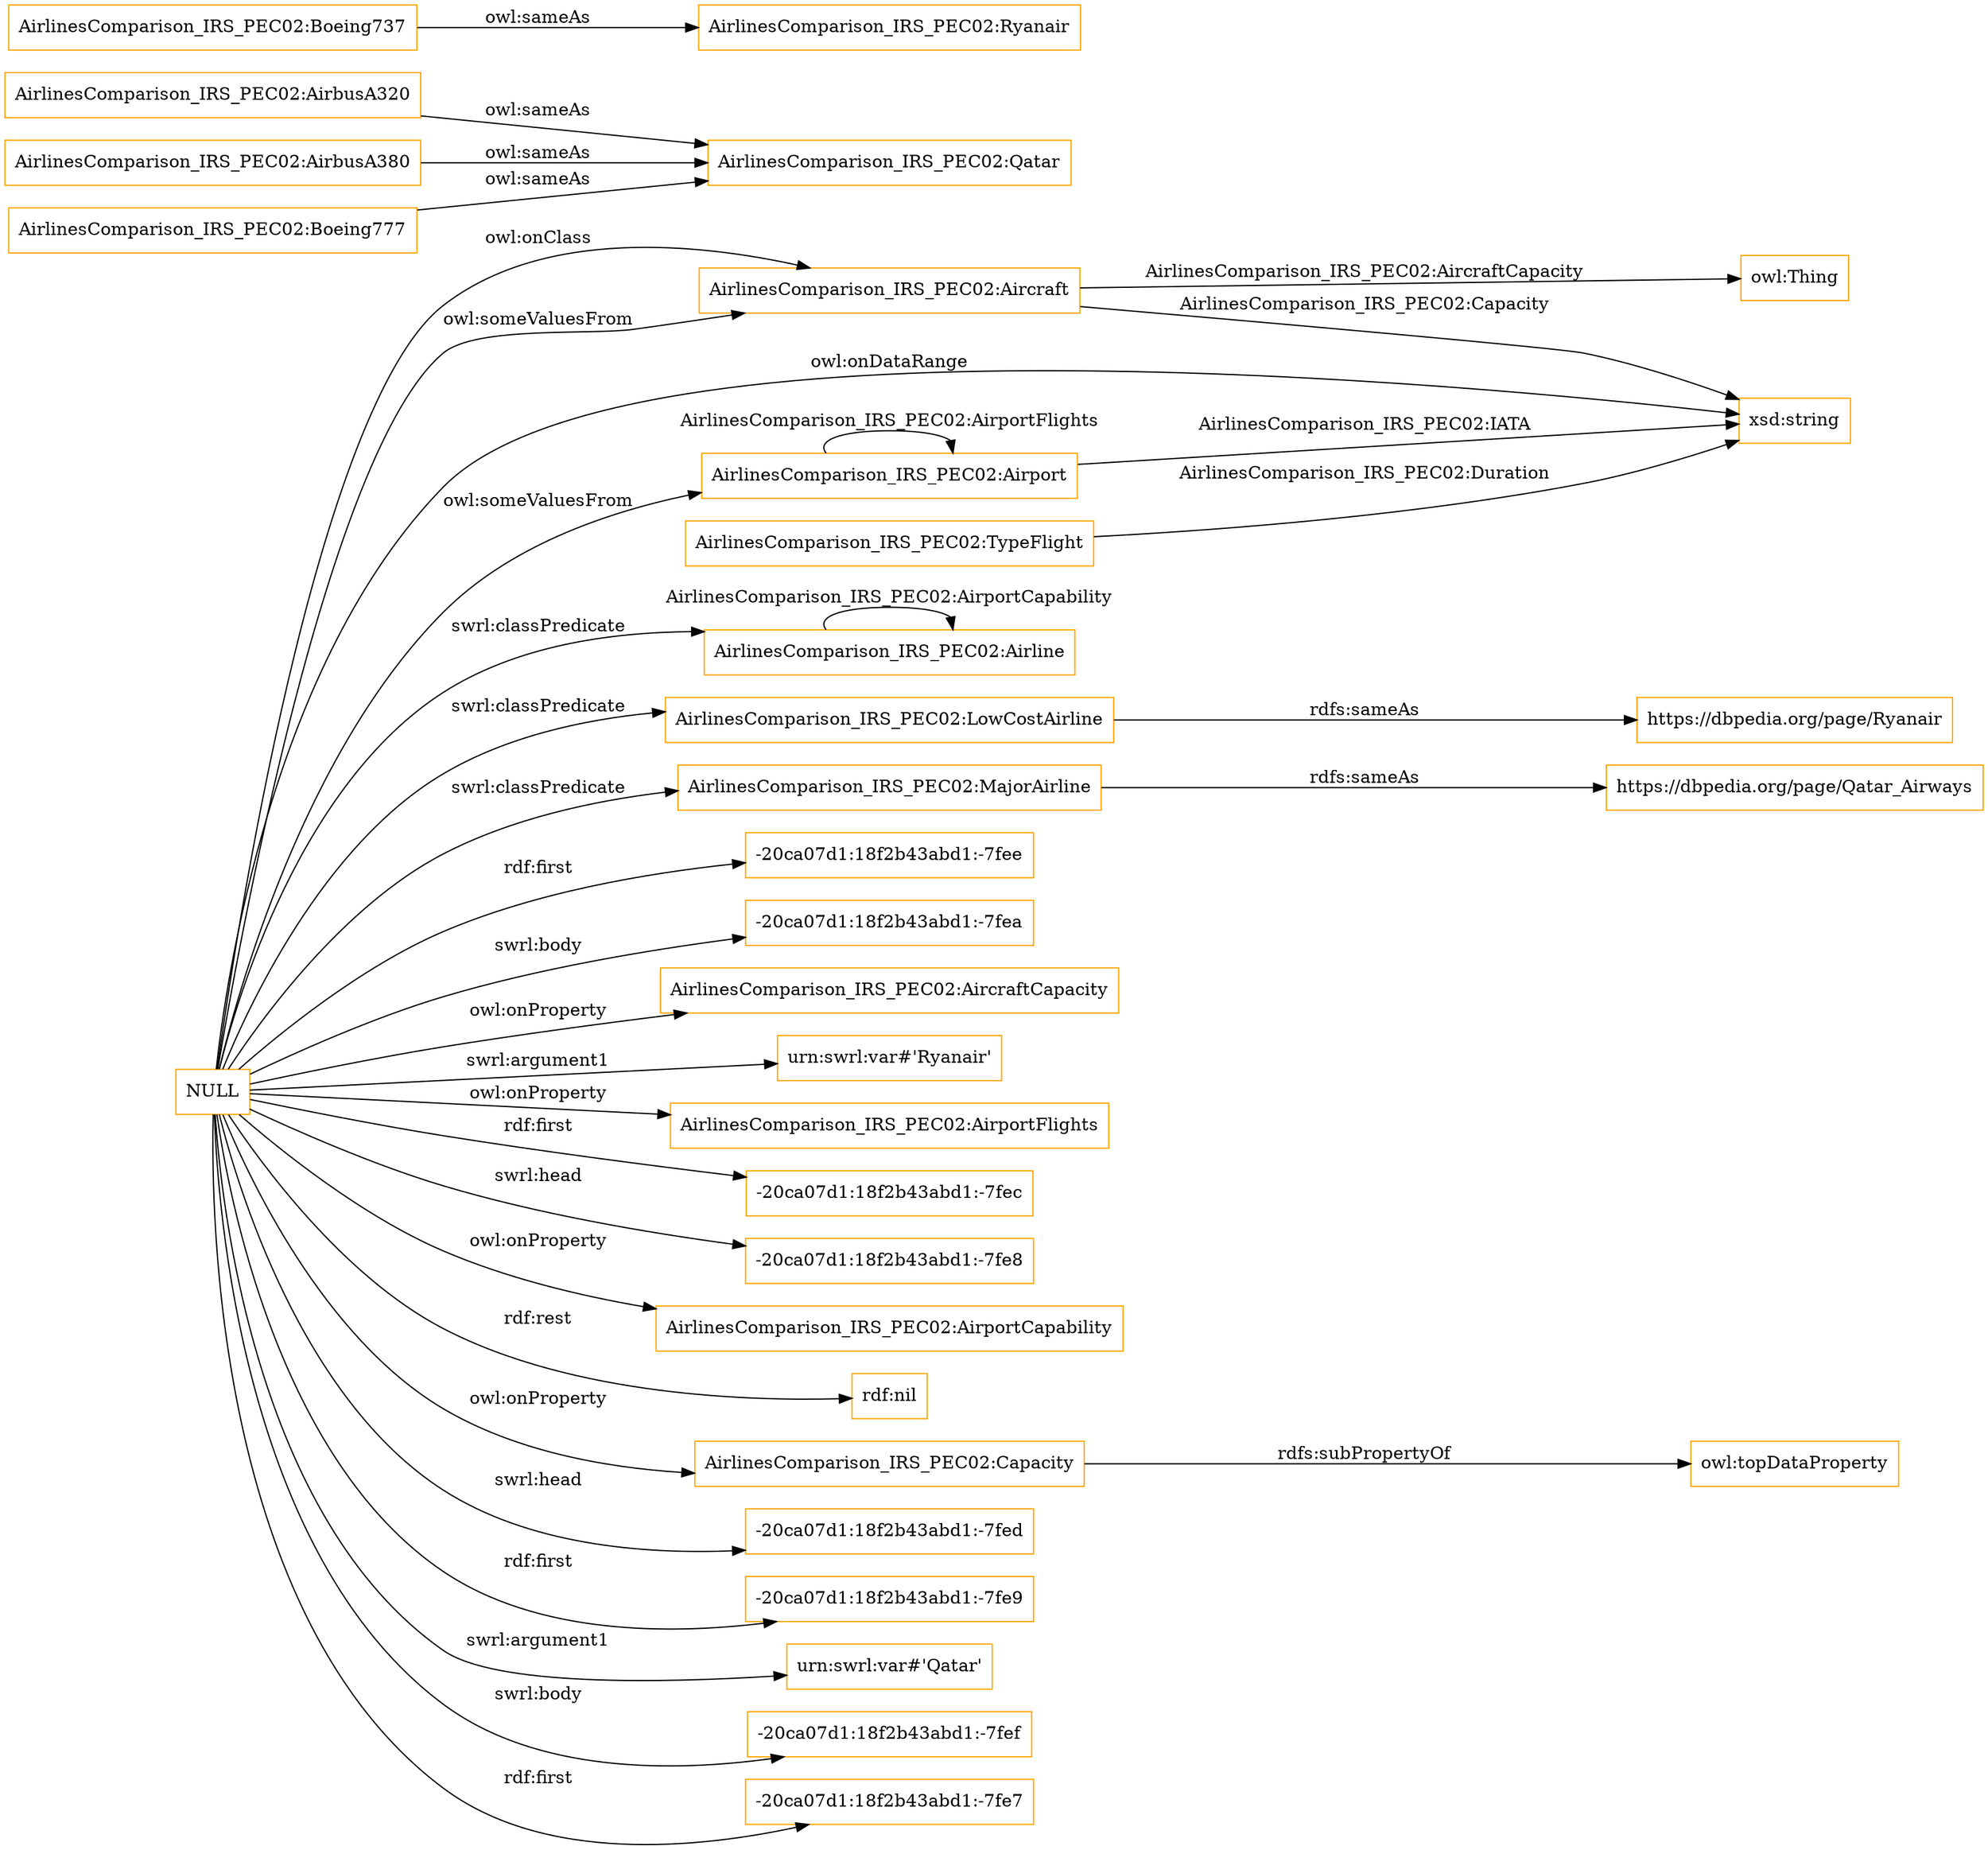 digraph ar2dtool_diagram { 
rankdir=LR;
size="1501"
node [shape = rectangle, color="orange"]; "AirlinesComparison_IRS_PEC02:Aircraft" "AirlinesComparison_IRS_PEC02:TypeFlight" "AirlinesComparison_IRS_PEC02:LowCostAirline" "AirlinesComparison_IRS_PEC02:MajorAirline" "AirlinesComparison_IRS_PEC02:Airline" "AirlinesComparison_IRS_PEC02:Airport" ; /*classes style*/
	"AirlinesComparison_IRS_PEC02:AirbusA320" -> "AirlinesComparison_IRS_PEC02:Qatar" [ label = "owl:sameAs" ];
	"AirlinesComparison_IRS_PEC02:Capacity" -> "owl:topDataProperty" [ label = "rdfs:subPropertyOf" ];
	"AirlinesComparison_IRS_PEC02:Boeing737" -> "AirlinesComparison_IRS_PEC02:Ryanair" [ label = "owl:sameAs" ];
	"AirlinesComparison_IRS_PEC02:AirbusA380" -> "AirlinesComparison_IRS_PEC02:Qatar" [ label = "owl:sameAs" ];
	"AirlinesComparison_IRS_PEC02:Boeing777" -> "AirlinesComparison_IRS_PEC02:Qatar" [ label = "owl:sameAs" ];
	"AirlinesComparison_IRS_PEC02:MajorAirline" -> "https://dbpedia.org/page/Qatar_Airways" [ label = "rdfs:sameAs" ];
	"NULL" -> "-20ca07d1:18f2b43abd1:-7fee" [ label = "rdf:first" ];
	"NULL" -> "-20ca07d1:18f2b43abd1:-7fea" [ label = "swrl:body" ];
	"NULL" -> "AirlinesComparison_IRS_PEC02:AircraftCapacity" [ label = "owl:onProperty" ];
	"NULL" -> "urn:swrl:var#'Ryanair'" [ label = "swrl:argument1" ];
	"NULL" -> "AirlinesComparison_IRS_PEC02:AirportFlights" [ label = "owl:onProperty" ];
	"NULL" -> "AirlinesComparison_IRS_PEC02:Capacity" [ label = "owl:onProperty" ];
	"NULL" -> "-20ca07d1:18f2b43abd1:-7fec" [ label = "rdf:first" ];
	"NULL" -> "-20ca07d1:18f2b43abd1:-7fe8" [ label = "swrl:head" ];
	"NULL" -> "AirlinesComparison_IRS_PEC02:AirportCapability" [ label = "owl:onProperty" ];
	"NULL" -> "AirlinesComparison_IRS_PEC02:LowCostAirline" [ label = "swrl:classPredicate" ];
	"NULL" -> "rdf:nil" [ label = "rdf:rest" ];
	"NULL" -> "xsd:string" [ label = "owl:onDataRange" ];
	"NULL" -> "-20ca07d1:18f2b43abd1:-7fed" [ label = "swrl:head" ];
	"NULL" -> "-20ca07d1:18f2b43abd1:-7fe9" [ label = "rdf:first" ];
	"NULL" -> "urn:swrl:var#'Qatar'" [ label = "swrl:argument1" ];
	"NULL" -> "-20ca07d1:18f2b43abd1:-7fef" [ label = "swrl:body" ];
	"NULL" -> "AirlinesComparison_IRS_PEC02:Aircraft" [ label = "owl:onClass" ];
	"NULL" -> "AirlinesComparison_IRS_PEC02:Airport" [ label = "owl:someValuesFrom" ];
	"NULL" -> "AirlinesComparison_IRS_PEC02:Airline" [ label = "swrl:classPredicate" ];
	"NULL" -> "AirlinesComparison_IRS_PEC02:MajorAirline" [ label = "swrl:classPredicate" ];
	"NULL" -> "AirlinesComparison_IRS_PEC02:Aircraft" [ label = "owl:someValuesFrom" ];
	"NULL" -> "-20ca07d1:18f2b43abd1:-7fe7" [ label = "rdf:first" ];
	"AirlinesComparison_IRS_PEC02:LowCostAirline" -> "https://dbpedia.org/page/Ryanair" [ label = "rdfs:sameAs" ];
	"AirlinesComparison_IRS_PEC02:Airline" -> "AirlinesComparison_IRS_PEC02:Airline" [ label = "AirlinesComparison_IRS_PEC02:AirportCapability" ];
	"AirlinesComparison_IRS_PEC02:Airport" -> "xsd:string" [ label = "AirlinesComparison_IRS_PEC02:IATA" ];
	"AirlinesComparison_IRS_PEC02:Aircraft" -> "owl:Thing" [ label = "AirlinesComparison_IRS_PEC02:AircraftCapacity" ];
	"AirlinesComparison_IRS_PEC02:Airport" -> "AirlinesComparison_IRS_PEC02:Airport" [ label = "AirlinesComparison_IRS_PEC02:AirportFlights" ];
	"AirlinesComparison_IRS_PEC02:TypeFlight" -> "xsd:string" [ label = "AirlinesComparison_IRS_PEC02:Duration" ];
	"AirlinesComparison_IRS_PEC02:Aircraft" -> "xsd:string" [ label = "AirlinesComparison_IRS_PEC02:Capacity" ];

}
